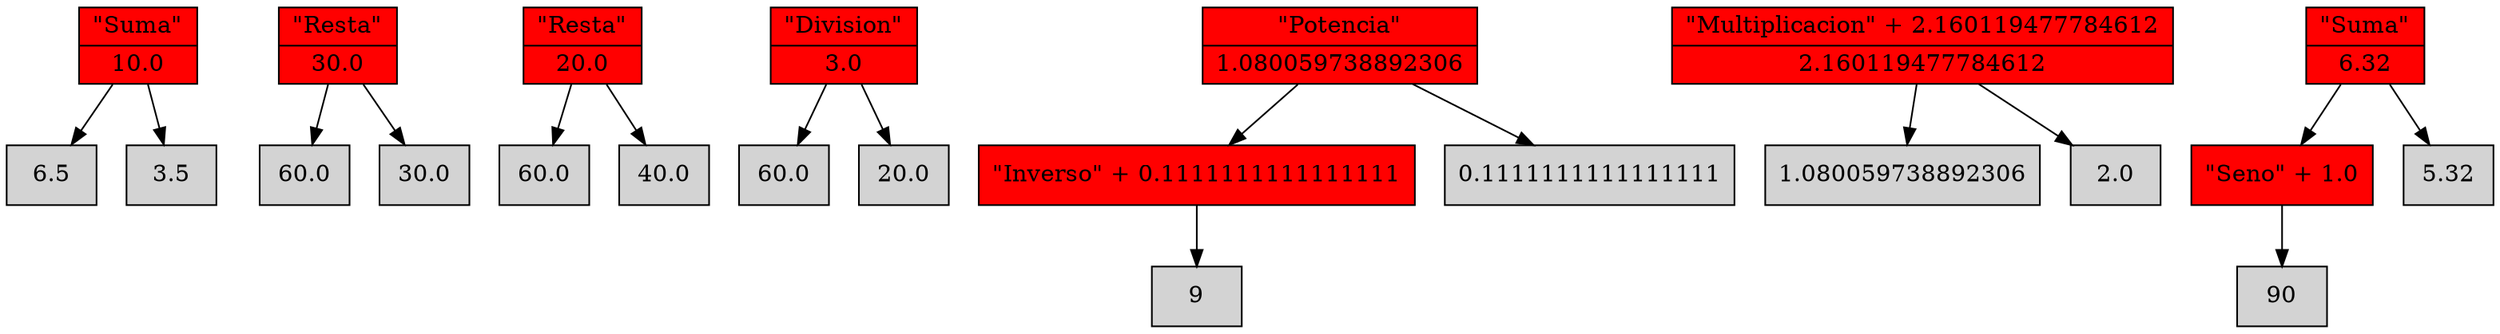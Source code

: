 digraph "Probando el texto" {
	node [shape=box]
	node [shape=box]
	node [shape=box style=filled]
	node [shape=record]
	"\"Suma\"0padre1" [label="{\"Suma\"|{10.0}}" fillcolor=" Red"]
	"6.5-0" [label=6.5]
	"3.5-0" [label=3.5]
	"\"Suma\"0padre1" -> "6.5-0"
	"\"Suma\"0padre1" -> "3.5-0"
	"\"Resta\"1padre1" [label="{\"Resta\"|{30.0}}" fillcolor=" Red"]
	"60.0-1" [label=60.0]
	"30.0-1" [label=30.0]
	"\"Resta\"1padre1" -> "60.0-1"
	"\"Resta\"1padre1" -> "30.0-1"
	"\"Resta\"2padre1" [label="{\"Resta\"|{20.0}}" fillcolor=" Red"]
	"60.0-2" [label=60.0]
	"40.0-2" [label=40.0]
	"\"Resta\"2padre1" -> "60.0-2"
	"\"Resta\"2padre1" -> "40.0-2"
	"\"Division\"3padre1" [label="{\"Division\"|{3.0}}" fillcolor=" Red"]
	"60.0-3" [label=60.0]
	"20.0-3" [label=20.0]
	"\"Division\"3padre1" -> "60.0-3"
	"\"Division\"3padre1" -> "20.0-3"
	"\"Inverso\"4hijo21" [label="{\"Inverso\" + 0.1111111111111111|{0.1111111111111111}}" fillcolor=" Red"]
	"9-4" [label=9]
	"9-4" [label=9]
	"\"Inverso\"4hijo21" -> "9-4"
	"\"Potencia\"5hijo" [label="{\"Potencia\"|{1.080059738892306}}" fillcolor=" Red"]
	"\"Inverso\"4hijo21" [label="\"Inverso\" + 0.1111111111111111"]
	0.1111111111111111 [label=0.1111111111111111]
	"\"Potencia\"5hijo" -> 0.1111111111111111
	"\"Potencia\"5hijo" -> "\"Inverso\"4hijo21"
	"\"Multiplicacion\"5hijo1" [label="{\"Multiplicacion\" + 2.160119477784612|{2.160119477784612}}" fillcolor=" Red"]
	"1.080059738892306-5" [label=1.080059738892306]
	"2.0-5" [label=2.0]
	"\"Multiplicacion\"5hijo1" -> "1.080059738892306-5"
	"\"Multiplicacion\"5hijo1" -> "2.0-5"
	"\"Seno\"6hijo21" [label="{\"Seno\" + 1.0|{1.0}}" fillcolor=" Red"]
	"90-6" [label=90]
	"90-6" [label=90]
	"\"Seno\"6hijo21" -> "90-6"
	"\"Suma\"7padre1" [label="{\"Suma\"|{6.32}}" fillcolor=" Red"]
	"\"Seno\"6hijo21" [label="\"Seno\" + 1.0"]
	"5.32-7" [label=5.32]
	"\"Suma\"7padre1" -> "\"Seno\"6hijo21"
	"\"Suma\"7padre1" -> "5.32-7"
	node [shape=box]
	node [fillcolor="\"Pink\"" shape=box style=filled]
	node [shape=record]
}

